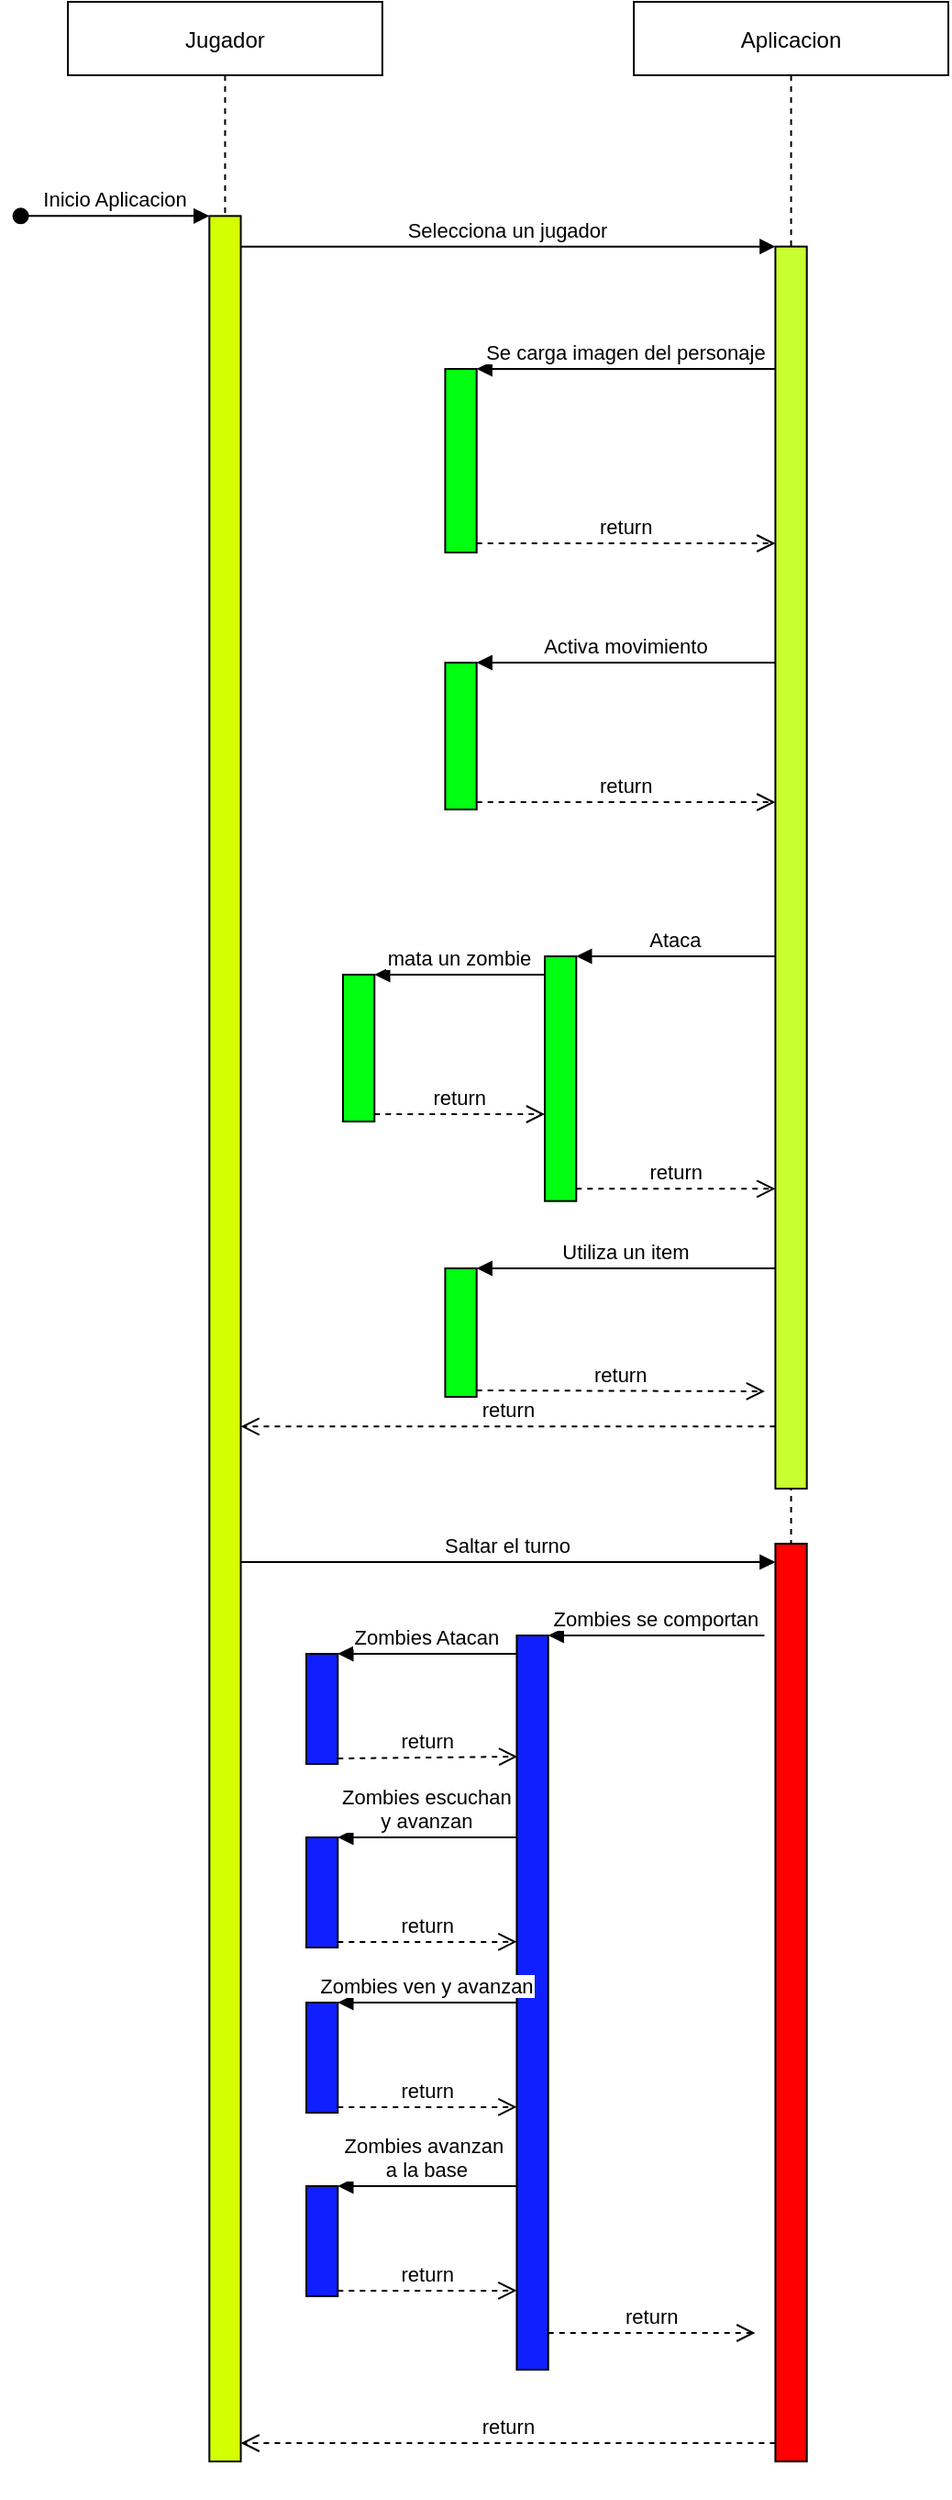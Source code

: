 <mxfile version="13.9.9" type="device"><diagram id="kgpKYQtTHZ0yAKxKKP6v" name="Page-1"><mxGraphModel dx="2652" dy="1612" grid="1" gridSize="10" guides="1" tooltips="1" connect="1" arrows="1" fold="1" page="1" pageScale="1" pageWidth="850" pageHeight="1100" math="0" shadow="0"><root><mxCell id="0"/><mxCell id="1" parent="0"/><mxCell id="zLs53pf5DpKQwvXgsOWx-1" value="" style="group" vertex="1" connectable="0" parent="1"><mxGeometry x="120" y="80" width="480" height="1360" as="geometry"/></mxCell><mxCell id="3nuBFxr9cyL0pnOWT2aG-1" value="Jugador" style="shape=umlLifeline;perimeter=lifelinePerimeter;container=1;collapsible=0;recursiveResize=0;rounded=0;shadow=0;strokeWidth=1;" parent="zLs53pf5DpKQwvXgsOWx-1" vertex="1"><mxGeometry width="171.429" height="1340" as="geometry"/></mxCell><mxCell id="3nuBFxr9cyL0pnOWT2aG-2" value="" style="points=[];perimeter=orthogonalPerimeter;rounded=0;shadow=0;strokeWidth=1;fillColor=#D4FF00;" parent="3nuBFxr9cyL0pnOWT2aG-1" vertex="1"><mxGeometry x="77.14" y="116.67" width="17.14" height="1223.33" as="geometry"/></mxCell><mxCell id="3nuBFxr9cyL0pnOWT2aG-3" value="Inicio Aplicacion" style="verticalAlign=bottom;startArrow=oval;endArrow=block;startSize=8;shadow=0;strokeWidth=1;" parent="3nuBFxr9cyL0pnOWT2aG-1" target="3nuBFxr9cyL0pnOWT2aG-2" edge="1"><mxGeometry relative="1" as="geometry"><mxPoint x="-25.714" y="116.667" as="sourcePoint"/></mxGeometry></mxCell><mxCell id="3nuBFxr9cyL0pnOWT2aG-5" value="Aplicacion" style="shape=umlLifeline;perimeter=lifelinePerimeter;container=1;collapsible=0;recursiveResize=0;rounded=0;shadow=0;strokeWidth=1;" parent="zLs53pf5DpKQwvXgsOWx-1" vertex="1"><mxGeometry x="308.57" width="171.43" height="850" as="geometry"/></mxCell><mxCell id="3nuBFxr9cyL0pnOWT2aG-6" value="" style="points=[];perimeter=orthogonalPerimeter;rounded=0;shadow=0;strokeWidth=1;fillColor=#C8FF30;" parent="3nuBFxr9cyL0pnOWT2aG-5" vertex="1"><mxGeometry x="77.14" y="133.33" width="17.14" height="676.67" as="geometry"/></mxCell><mxCell id="3nuBFxr9cyL0pnOWT2aG-7" value="return" style="verticalAlign=bottom;endArrow=open;dashed=1;endSize=8;exitX=0;exitY=0.95;shadow=0;strokeWidth=1;" parent="zLs53pf5DpKQwvXgsOWx-1" source="3nuBFxr9cyL0pnOWT2aG-6" target="3nuBFxr9cyL0pnOWT2aG-2" edge="1"><mxGeometry relative="1" as="geometry"><mxPoint x="265.714" y="260" as="targetPoint"/></mxGeometry></mxCell><mxCell id="3nuBFxr9cyL0pnOWT2aG-8" value="Selecciona un jugador" style="verticalAlign=bottom;endArrow=block;entryX=0;entryY=0;shadow=0;strokeWidth=1;" parent="zLs53pf5DpKQwvXgsOWx-1" source="3nuBFxr9cyL0pnOWT2aG-2" target="3nuBFxr9cyL0pnOWT2aG-6" edge="1"><mxGeometry relative="1" as="geometry"><mxPoint x="265.714" y="133.333" as="sourcePoint"/></mxGeometry></mxCell><mxCell id="3nuBFxr9cyL0pnOWT2aG-9" value="Se carga imagen del personaje" style="verticalAlign=bottom;endArrow=block;entryX=1;entryY=0;shadow=0;strokeWidth=1;fillColor=#00FF11;" parent="zLs53pf5DpKQwvXgsOWx-1" source="3nuBFxr9cyL0pnOWT2aG-6" target="3nuBFxr9cyL0pnOWT2aG-4" edge="1"><mxGeometry relative="1" as="geometry"><mxPoint x="205.714" y="200" as="sourcePoint"/></mxGeometry></mxCell><mxCell id="3nuBFxr9cyL0pnOWT2aG-10" value="return" style="verticalAlign=bottom;endArrow=open;dashed=1;endSize=8;exitX=1;exitY=0.95;shadow=0;strokeWidth=1;fillColor=#00FF11;" parent="zLs53pf5DpKQwvXgsOWx-1" source="3nuBFxr9cyL0pnOWT2aG-4" target="3nuBFxr9cyL0pnOWT2aG-6" edge="1"><mxGeometry relative="1" as="geometry"><mxPoint x="205.714" y="295" as="targetPoint"/></mxGeometry></mxCell><mxCell id="3nuBFxr9cyL0pnOWT2aG-4" value="" style="points=[];perimeter=orthogonalPerimeter;rounded=0;shadow=0;strokeWidth=1;fillColor=#00FF11;" parent="zLs53pf5DpKQwvXgsOWx-1" vertex="1"><mxGeometry x="205.71" y="200" width="17.14" height="100" as="geometry"/></mxCell><mxCell id="zLs53pf5DpKQwvXgsOWx-2" value="Activa movimiento" style="verticalAlign=bottom;endArrow=block;entryX=1;entryY=0;shadow=0;strokeWidth=1;fillColor=#00FF11;" edge="1" parent="zLs53pf5DpKQwvXgsOWx-1" target="zLs53pf5DpKQwvXgsOWx-4"><mxGeometry relative="1" as="geometry"><mxPoint x="385.711" y="360" as="sourcePoint"/></mxGeometry></mxCell><mxCell id="zLs53pf5DpKQwvXgsOWx-3" value="return" style="verticalAlign=bottom;endArrow=open;dashed=1;endSize=8;exitX=1;exitY=0.95;shadow=0;strokeWidth=1;fillColor=#00FF11;" edge="1" parent="zLs53pf5DpKQwvXgsOWx-1" source="zLs53pf5DpKQwvXgsOWx-4" target="3nuBFxr9cyL0pnOWT2aG-6"><mxGeometry relative="1" as="geometry"><mxPoint x="386" y="440" as="targetPoint"/></mxGeometry></mxCell><mxCell id="zLs53pf5DpKQwvXgsOWx-4" value="" style="points=[];perimeter=orthogonalPerimeter;rounded=0;shadow=0;strokeWidth=1;fillColor=#00FF11;" vertex="1" parent="zLs53pf5DpKQwvXgsOWx-1"><mxGeometry x="205.71" y="360" width="17.14" height="80" as="geometry"/></mxCell><mxCell id="zLs53pf5DpKQwvXgsOWx-5" value="Ataca" style="verticalAlign=bottom;endArrow=block;entryX=1;entryY=0;shadow=0;strokeWidth=1;fillColor=#00FF11;" edge="1" parent="zLs53pf5DpKQwvXgsOWx-1" target="zLs53pf5DpKQwvXgsOWx-7"><mxGeometry relative="1" as="geometry"><mxPoint x="385.711" y="520" as="sourcePoint"/></mxGeometry></mxCell><mxCell id="zLs53pf5DpKQwvXgsOWx-6" value="return" style="verticalAlign=bottom;endArrow=open;dashed=1;endSize=8;exitX=1;exitY=0.95;shadow=0;strokeWidth=1;fillColor=#00FF11;" edge="1" parent="zLs53pf5DpKQwvXgsOWx-1" source="zLs53pf5DpKQwvXgsOWx-7"><mxGeometry relative="1" as="geometry"><mxPoint x="385.711" y="646.667" as="targetPoint"/></mxGeometry></mxCell><mxCell id="zLs53pf5DpKQwvXgsOWx-7" value="" style="points=[];perimeter=orthogonalPerimeter;rounded=0;shadow=0;strokeWidth=1;fillColor=#00FF11;" vertex="1" parent="zLs53pf5DpKQwvXgsOWx-1"><mxGeometry x="260.004" y="520" width="17.143" height="133.333" as="geometry"/></mxCell><mxCell id="zLs53pf5DpKQwvXgsOWx-8" value="mata un zombie" style="verticalAlign=bottom;endArrow=block;entryX=1;entryY=0;shadow=0;strokeWidth=1;fillColor=#00FF11;" edge="1" parent="zLs53pf5DpKQwvXgsOWx-1" target="zLs53pf5DpKQwvXgsOWx-10"><mxGeometry relative="1" as="geometry"><mxPoint x="260" y="530" as="sourcePoint"/></mxGeometry></mxCell><mxCell id="zLs53pf5DpKQwvXgsOWx-9" value="return" style="verticalAlign=bottom;endArrow=open;dashed=1;endSize=8;exitX=1;exitY=0.95;shadow=0;strokeWidth=1;fillColor=#00FF11;" edge="1" parent="zLs53pf5DpKQwvXgsOWx-1" source="zLs53pf5DpKQwvXgsOWx-10"><mxGeometry relative="1" as="geometry"><mxPoint x="260" y="606" as="targetPoint"/></mxGeometry></mxCell><mxCell id="zLs53pf5DpKQwvXgsOWx-10" value="" style="points=[];perimeter=orthogonalPerimeter;rounded=0;shadow=0;strokeWidth=1;fillColor=#00FF11;" vertex="1" parent="zLs53pf5DpKQwvXgsOWx-1"><mxGeometry x="150" y="530" width="17.14" height="80" as="geometry"/></mxCell><mxCell id="zLs53pf5DpKQwvXgsOWx-11" value="Utiliza un item" style="verticalAlign=bottom;endArrow=block;entryX=1;entryY=0;shadow=0;strokeWidth=1;fillColor=#00FF11;" edge="1" parent="zLs53pf5DpKQwvXgsOWx-1" target="zLs53pf5DpKQwvXgsOWx-13"><mxGeometry relative="1" as="geometry"><mxPoint x="385.711" y="690" as="sourcePoint"/></mxGeometry></mxCell><mxCell id="zLs53pf5DpKQwvXgsOWx-12" value="return" style="verticalAlign=bottom;endArrow=open;dashed=1;endSize=8;exitX=1;exitY=0.95;shadow=0;strokeWidth=1;fillColor=#00FF11;" edge="1" parent="zLs53pf5DpKQwvXgsOWx-1" source="zLs53pf5DpKQwvXgsOWx-13"><mxGeometry relative="1" as="geometry"><mxPoint x="380" y="757" as="targetPoint"/></mxGeometry></mxCell><mxCell id="zLs53pf5DpKQwvXgsOWx-13" value="" style="points=[];perimeter=orthogonalPerimeter;rounded=0;shadow=0;strokeWidth=1;fillColor=#00FF11;" vertex="1" parent="zLs53pf5DpKQwvXgsOWx-1"><mxGeometry x="205.71" y="690" width="17.14" height="70" as="geometry"/></mxCell><mxCell id="zLs53pf5DpKQwvXgsOWx-14" value="Zombies Atacan" style="verticalAlign=bottom;endArrow=block;entryX=1;entryY=0;shadow=0;strokeWidth=1;fillColor=#0F1FFF;" edge="1" parent="zLs53pf5DpKQwvXgsOWx-1" target="zLs53pf5DpKQwvXgsOWx-16"><mxGeometry relative="1" as="geometry"><mxPoint x="244.72" y="900" as="sourcePoint"/></mxGeometry></mxCell><mxCell id="zLs53pf5DpKQwvXgsOWx-15" value="return" style="verticalAlign=bottom;endArrow=open;dashed=1;endSize=8;exitX=1;exitY=0.95;shadow=0;strokeWidth=1;entryX=0.023;entryY=0.165;entryDx=0;entryDy=0;entryPerimeter=0;fillColor=#0F1FFF;" edge="1" parent="zLs53pf5DpKQwvXgsOWx-1" source="zLs53pf5DpKQwvXgsOWx-16" target="zLs53pf5DpKQwvXgsOWx-19"><mxGeometry relative="1" as="geometry"><mxPoint x="245.72" y="959" as="targetPoint"/></mxGeometry></mxCell><mxCell id="zLs53pf5DpKQwvXgsOWx-16" value="" style="points=[];perimeter=orthogonalPerimeter;rounded=0;shadow=0;strokeWidth=1;fillColor=#0F1FFF;" vertex="1" parent="zLs53pf5DpKQwvXgsOWx-1"><mxGeometry x="130" y="900" width="17.14" height="60" as="geometry"/></mxCell><mxCell id="zLs53pf5DpKQwvXgsOWx-17" value="Zombies se comportan" style="verticalAlign=bottom;endArrow=block;entryX=1;entryY=0;shadow=0;strokeWidth=1;" edge="1" parent="zLs53pf5DpKQwvXgsOWx-1" target="zLs53pf5DpKQwvXgsOWx-19"><mxGeometry relative="1" as="geometry"><mxPoint x="379.72" y="890" as="sourcePoint"/></mxGeometry></mxCell><mxCell id="zLs53pf5DpKQwvXgsOWx-18" value="return" style="verticalAlign=bottom;endArrow=open;dashed=1;endSize=8;exitX=1;exitY=0.95;shadow=0;strokeWidth=1;" edge="1" parent="zLs53pf5DpKQwvXgsOWx-1" source="zLs53pf5DpKQwvXgsOWx-19"><mxGeometry relative="1" as="geometry"><mxPoint x="374.72" y="1270" as="targetPoint"/></mxGeometry></mxCell><mxCell id="zLs53pf5DpKQwvXgsOWx-19" value="" style="points=[];perimeter=orthogonalPerimeter;rounded=0;shadow=0;strokeWidth=1;fillColor=#0F1FFF;" vertex="1" parent="zLs53pf5DpKQwvXgsOWx-1"><mxGeometry x="244.72" y="890" width="17.14" height="400" as="geometry"/></mxCell><mxCell id="zLs53pf5DpKQwvXgsOWx-21" value="Zombies escuchan &#10;y avanzan" style="verticalAlign=bottom;endArrow=block;entryX=1;entryY=0;shadow=0;strokeWidth=1;fillColor=#0F1FFF;" edge="1" parent="zLs53pf5DpKQwvXgsOWx-1" target="zLs53pf5DpKQwvXgsOWx-23"><mxGeometry relative="1" as="geometry"><mxPoint x="244.72" y="1000" as="sourcePoint"/></mxGeometry></mxCell><mxCell id="zLs53pf5DpKQwvXgsOWx-22" value="return" style="verticalAlign=bottom;endArrow=open;dashed=1;endSize=8;exitX=1;exitY=0.95;shadow=0;strokeWidth=1;entryX=0;entryY=0.502;entryDx=0;entryDy=0;entryPerimeter=0;fillColor=#0F1FFF;" edge="1" parent="zLs53pf5DpKQwvXgsOWx-1" source="zLs53pf5DpKQwvXgsOWx-23"><mxGeometry relative="1" as="geometry"><mxPoint x="244.724" y="1056.933" as="targetPoint"/></mxGeometry></mxCell><mxCell id="zLs53pf5DpKQwvXgsOWx-23" value="" style="points=[];perimeter=orthogonalPerimeter;rounded=0;shadow=0;strokeWidth=1;fillColor=#0F1FFF;" vertex="1" parent="zLs53pf5DpKQwvXgsOWx-1"><mxGeometry x="130.0" y="1000" width="17.14" height="60" as="geometry"/></mxCell><mxCell id="zLs53pf5DpKQwvXgsOWx-24" value="Zombies ven y avanzan" style="verticalAlign=bottom;endArrow=block;entryX=1;entryY=0;shadow=0;strokeWidth=1;fillColor=#0F1FFF;" edge="1" parent="zLs53pf5DpKQwvXgsOWx-1" target="zLs53pf5DpKQwvXgsOWx-26"><mxGeometry relative="1" as="geometry"><mxPoint x="244.72" y="1090" as="sourcePoint"/></mxGeometry></mxCell><mxCell id="zLs53pf5DpKQwvXgsOWx-25" value="return" style="verticalAlign=bottom;endArrow=open;dashed=1;endSize=8;exitX=1;exitY=0.95;shadow=0;strokeWidth=1;entryX=0;entryY=0.502;entryDx=0;entryDy=0;entryPerimeter=0;fillColor=#0F1FFF;" edge="1" parent="zLs53pf5DpKQwvXgsOWx-1" source="zLs53pf5DpKQwvXgsOWx-26"><mxGeometry relative="1" as="geometry"><mxPoint x="244.724" y="1146.933" as="targetPoint"/></mxGeometry></mxCell><mxCell id="zLs53pf5DpKQwvXgsOWx-26" value="" style="points=[];perimeter=orthogonalPerimeter;rounded=0;shadow=0;strokeWidth=1;fillColor=#0F1FFF;" vertex="1" parent="zLs53pf5DpKQwvXgsOWx-1"><mxGeometry x="130.0" y="1090" width="17.14" height="60" as="geometry"/></mxCell><mxCell id="zLs53pf5DpKQwvXgsOWx-27" value="Zombies avanzan &#10;a la base" style="verticalAlign=bottom;endArrow=block;entryX=1;entryY=0;shadow=0;strokeWidth=1;fillColor=#0F1FFF;" edge="1" parent="zLs53pf5DpKQwvXgsOWx-1" target="zLs53pf5DpKQwvXgsOWx-29"><mxGeometry relative="1" as="geometry"><mxPoint x="244.72" y="1190" as="sourcePoint"/></mxGeometry></mxCell><mxCell id="zLs53pf5DpKQwvXgsOWx-28" value="return" style="verticalAlign=bottom;endArrow=open;dashed=1;endSize=8;exitX=1;exitY=0.95;shadow=0;strokeWidth=1;entryX=0;entryY=0.502;entryDx=0;entryDy=0;entryPerimeter=0;fillColor=#0F1FFF;" edge="1" parent="zLs53pf5DpKQwvXgsOWx-1" source="zLs53pf5DpKQwvXgsOWx-29"><mxGeometry relative="1" as="geometry"><mxPoint x="244.724" y="1246.933" as="targetPoint"/></mxGeometry></mxCell><mxCell id="zLs53pf5DpKQwvXgsOWx-29" value="" style="points=[];perimeter=orthogonalPerimeter;rounded=0;shadow=0;strokeWidth=1;fillColor=#0F1FFF;" vertex="1" parent="zLs53pf5DpKQwvXgsOWx-1"><mxGeometry x="130.0" y="1190" width="17.14" height="60" as="geometry"/></mxCell><mxCell id="zLs53pf5DpKQwvXgsOWx-30" value="" style="points=[];perimeter=orthogonalPerimeter;rounded=0;shadow=0;strokeWidth=1;fillColor=#FF0000;" vertex="1" parent="zLs53pf5DpKQwvXgsOWx-1"><mxGeometry x="385.71" y="840" width="17.14" height="500" as="geometry"/></mxCell><mxCell id="zLs53pf5DpKQwvXgsOWx-31" value="return" style="verticalAlign=bottom;endArrow=open;dashed=1;endSize=8;exitX=0;exitY=0.95;shadow=0;strokeWidth=1;" edge="1" parent="zLs53pf5DpKQwvXgsOWx-1"><mxGeometry relative="1" as="geometry"><mxPoint x="94.28" y="1329.996" as="targetPoint"/><mxPoint x="385.71" y="1329.996" as="sourcePoint"/></mxGeometry></mxCell><mxCell id="zLs53pf5DpKQwvXgsOWx-32" value="Saltar el turno" style="verticalAlign=bottom;endArrow=block;entryX=0;entryY=0;shadow=0;strokeWidth=1;" edge="1" parent="zLs53pf5DpKQwvXgsOWx-1"><mxGeometry relative="1" as="geometry"><mxPoint x="94.28" y="850" as="sourcePoint"/><mxPoint x="385.71" y="850" as="targetPoint"/></mxGeometry></mxCell></root></mxGraphModel></diagram></mxfile>